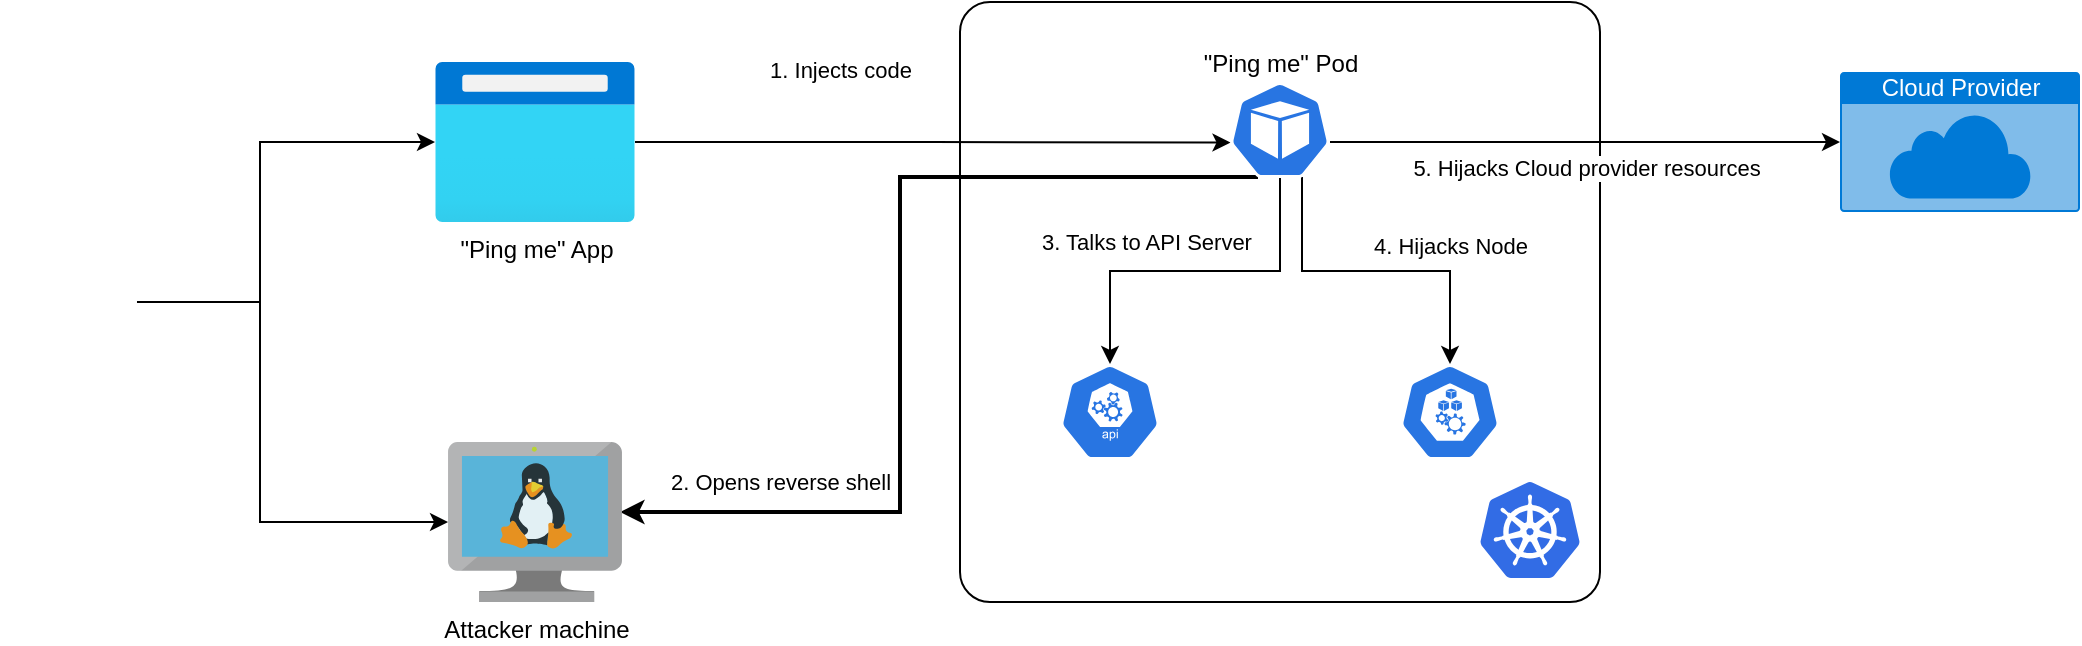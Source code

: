 <mxfile version="14.6.13" type="device"><diagram id="nzI27ZdQeGKxeOH7pkGE" name="Page-1"><mxGraphModel dx="1683" dy="693" grid="1" gridSize="10" guides="1" tooltips="1" connect="1" arrows="1" fold="1" page="1" pageScale="1" pageWidth="4681" pageHeight="3300" math="0" shadow="0"><root><mxCell id="0"/><mxCell id="1" parent="0"/><mxCell id="kLsLeGaLj7qczjX0WY6R-6" value="" style="rounded=1;whiteSpace=wrap;html=1;arcSize=5;fillColor=none;" vertex="1" parent="1"><mxGeometry x="660" y="300" width="320" height="300" as="geometry"/></mxCell><mxCell id="kLsLeGaLj7qczjX0WY6R-17" style="edgeStyle=orthogonalEdgeStyle;rounded=0;orthogonalLoop=1;jettySize=auto;html=1;entryX=0.005;entryY=0.63;entryDx=0;entryDy=0;entryPerimeter=0;" edge="1" parent="1" source="kLsLeGaLj7qczjX0WY6R-1" target="kLsLeGaLj7qczjX0WY6R-7"><mxGeometry relative="1" as="geometry"/></mxCell><mxCell id="kLsLeGaLj7qczjX0WY6R-1" value="&quot;Ping me&quot; App" style="aspect=fixed;html=1;points=[];align=center;image;fontSize=12;image=img/lib/azure2/general/Browser.svg;" vertex="1" parent="1"><mxGeometry x="397.5" y="330" width="100" height="80" as="geometry"/></mxCell><mxCell id="kLsLeGaLj7qczjX0WY6R-12" style="edgeStyle=orthogonalEdgeStyle;rounded=0;orthogonalLoop=1;jettySize=auto;html=1;" edge="1" parent="1" source="kLsLeGaLj7qczjX0WY6R-2" target="kLsLeGaLj7qczjX0WY6R-1"><mxGeometry relative="1" as="geometry"><Array as="points"><mxPoint x="310" y="450"/><mxPoint x="310" y="370"/></Array></mxGeometry></mxCell><mxCell id="kLsLeGaLj7qczjX0WY6R-15" value="1. Injects code" style="edgeLabel;html=1;align=center;verticalAlign=top;resizable=0;points=[];labelPosition=center;verticalLabelPosition=bottom;" vertex="1" connectable="0" parent="kLsLeGaLj7qczjX0WY6R-12"><mxGeometry x="0.201" y="1" relative="1" as="geometry"><mxPoint x="291" y="-53" as="offset"/></mxGeometry></mxCell><mxCell id="kLsLeGaLj7qczjX0WY6R-30" style="edgeStyle=orthogonalEdgeStyle;rounded=0;orthogonalLoop=1;jettySize=auto;html=1;exitX=1;exitY=0.5;exitDx=0;exitDy=0;" edge="1" parent="1" source="kLsLeGaLj7qczjX0WY6R-2" target="kLsLeGaLj7qczjX0WY6R-10"><mxGeometry relative="1" as="geometry"><Array as="points"><mxPoint x="310" y="450"/><mxPoint x="310" y="560"/></Array></mxGeometry></mxCell><mxCell id="kLsLeGaLj7qczjX0WY6R-2" value="" style="shape=image;verticalLabelPosition=bottom;labelBackgroundColor=#ffffff;verticalAlign=top;aspect=fixed;imageAspect=0;image=https://w7.pngwing.com/pngs/696/550/png-transparent-man-wearing-black-hat-and-sunglasses-illustration-security-hacker-anonymous-hacker.png;imageBackground=#FFFFFF;" vertex="1" parent="1"><mxGeometry x="180.0" y="410" width="68.46" height="80" as="geometry"/></mxCell><mxCell id="kLsLeGaLj7qczjX0WY6R-3" value="" style="aspect=fixed;html=1;points=[];align=center;image;fontSize=12;image=img/lib/mscae/Kubernetes.svg;" vertex="1" parent="1"><mxGeometry x="920" y="540" width="50" height="48" as="geometry"/></mxCell><mxCell id="kLsLeGaLj7qczjX0WY6R-14" style="edgeStyle=orthogonalEdgeStyle;rounded=0;orthogonalLoop=1;jettySize=auto;html=1;exitX=0.28;exitY=0.99;exitDx=0;exitDy=0;exitPerimeter=0;entryX=0.989;entryY=0.438;entryDx=0;entryDy=0;entryPerimeter=0;strokeWidth=2;" edge="1" parent="1" source="kLsLeGaLj7qczjX0WY6R-7" target="kLsLeGaLj7qczjX0WY6R-10"><mxGeometry relative="1" as="geometry"><mxPoint x="630" y="680" as="targetPoint"/><Array as="points"><mxPoint x="630" y="388"/><mxPoint x="630" y="555"/></Array></mxGeometry></mxCell><mxCell id="kLsLeGaLj7qczjX0WY6R-16" value="2. Opens reverse shell" style="edgeLabel;html=1;align=center;verticalAlign=middle;resizable=0;points=[];" vertex="1" connectable="0" parent="kLsLeGaLj7qczjX0WY6R-14"><mxGeometry x="0.486" relative="1" as="geometry"><mxPoint x="-45" y="-15" as="offset"/></mxGeometry></mxCell><mxCell id="kLsLeGaLj7qczjX0WY6R-19" style="edgeStyle=orthogonalEdgeStyle;rounded=0;orthogonalLoop=1;jettySize=auto;html=1;exitX=0.5;exitY=1;exitDx=0;exitDy=0;exitPerimeter=0;entryX=0.5;entryY=0;entryDx=0;entryDy=0;entryPerimeter=0;" edge="1" parent="1" source="kLsLeGaLj7qczjX0WY6R-7" target="kLsLeGaLj7qczjX0WY6R-18"><mxGeometry relative="1" as="geometry"><mxPoint x="1090" y="490" as="targetPoint"/></mxGeometry></mxCell><mxCell id="kLsLeGaLj7qczjX0WY6R-20" value="3. Talks to API Server" style="edgeLabel;html=1;align=center;verticalAlign=bottom;resizable=0;points=[];labelPosition=center;verticalLabelPosition=top;" vertex="1" connectable="0" parent="kLsLeGaLj7qczjX0WY6R-19"><mxGeometry x="0.065" y="-1" relative="1" as="geometry"><mxPoint x="-19" y="-5" as="offset"/></mxGeometry></mxCell><mxCell id="kLsLeGaLj7qczjX0WY6R-23" style="edgeStyle=orthogonalEdgeStyle;rounded=0;orthogonalLoop=1;jettySize=auto;html=1;entryX=0.5;entryY=0;entryDx=0;entryDy=0;entryPerimeter=0;exitX=0.72;exitY=0.99;exitDx=0;exitDy=0;exitPerimeter=0;" edge="1" parent="1" source="kLsLeGaLj7qczjX0WY6R-7" target="kLsLeGaLj7qczjX0WY6R-22"><mxGeometry relative="1" as="geometry"/></mxCell><mxCell id="kLsLeGaLj7qczjX0WY6R-24" value="4. Hijacks Node" style="edgeLabel;html=1;align=center;verticalAlign=middle;resizable=0;points=[];" vertex="1" connectable="0" parent="kLsLeGaLj7qczjX0WY6R-23"><mxGeometry x="0.573" y="2" relative="1" as="geometry"><mxPoint x="-2" y="-23" as="offset"/></mxGeometry></mxCell><mxCell id="kLsLeGaLj7qczjX0WY6R-27" value="5. Hijacks Cloud provider resources" style="edgeStyle=orthogonalEdgeStyle;rounded=0;orthogonalLoop=1;jettySize=auto;html=1;entryX=0;entryY=0.5;entryDx=0;entryDy=0;entryPerimeter=0;labelPosition=center;verticalLabelPosition=bottom;align=center;verticalAlign=top;" edge="1" parent="1" source="kLsLeGaLj7qczjX0WY6R-7" target="kLsLeGaLj7qczjX0WY6R-26"><mxGeometry relative="1" as="geometry"><Array as="points"><mxPoint x="1100" y="370"/></Array></mxGeometry></mxCell><mxCell id="kLsLeGaLj7qczjX0WY6R-7" value="&quot;Ping me&quot; Pod" style="html=1;dashed=0;whitespace=wrap;fillColor=#2875E2;strokeColor=#ffffff;points=[[0.005,0.63,0],[0.1,0.2,0],[0.9,0.2,0],[0.5,0,0],[0.995,0.63,0],[0.72,0.99,0],[0.5,1,0],[0.28,0.99,0]];shape=mxgraph.kubernetes.icon;prIcon=pod;labelPosition=center;verticalLabelPosition=top;align=center;verticalAlign=bottom;" vertex="1" parent="1"><mxGeometry x="795" y="340" width="50" height="48" as="geometry"/></mxCell><mxCell id="kLsLeGaLj7qczjX0WY6R-10" value="Attacker machine" style="aspect=fixed;html=1;points=[];align=center;image;fontSize=12;image=img/lib/mscae/VM_Linux.svg;" vertex="1" parent="1"><mxGeometry x="404.02" y="520" width="86.96" height="80" as="geometry"/></mxCell><mxCell id="kLsLeGaLj7qczjX0WY6R-18" value="" style="html=1;dashed=0;whitespace=wrap;fillColor=#2875E2;strokeColor=#ffffff;points=[[0.005,0.63,0],[0.1,0.2,0],[0.9,0.2,0],[0.5,0,0],[0.995,0.63,0],[0.72,0.99,0],[0.5,1,0],[0.28,0.99,0]];shape=mxgraph.kubernetes.icon;prIcon=api" vertex="1" parent="1"><mxGeometry x="710" y="481" width="50" height="48" as="geometry"/></mxCell><mxCell id="kLsLeGaLj7qczjX0WY6R-22" value="" style="html=1;dashed=0;whitespace=wrap;fillColor=#2875E2;strokeColor=#ffffff;points=[[0.005,0.63,0],[0.1,0.2,0],[0.9,0.2,0],[0.5,0,0],[0.995,0.63,0],[0.72,0.99,0],[0.5,1,0],[0.28,0.99,0]];shape=mxgraph.kubernetes.icon;prIcon=node" vertex="1" parent="1"><mxGeometry x="880" y="481" width="50" height="48" as="geometry"/></mxCell><mxCell id="kLsLeGaLj7qczjX0WY6R-26" value="Cloud Provider" style="html=1;strokeColor=none;fillColor=#0079D6;labelPosition=center;verticalLabelPosition=middle;verticalAlign=top;align=center;fontSize=12;outlineConnect=0;spacingTop=-6;fontColor=#FFFFFF;shape=mxgraph.sitemap.cloud;" vertex="1" parent="1"><mxGeometry x="1100" y="335" width="120" height="70" as="geometry"/></mxCell></root></mxGraphModel></diagram></mxfile>
